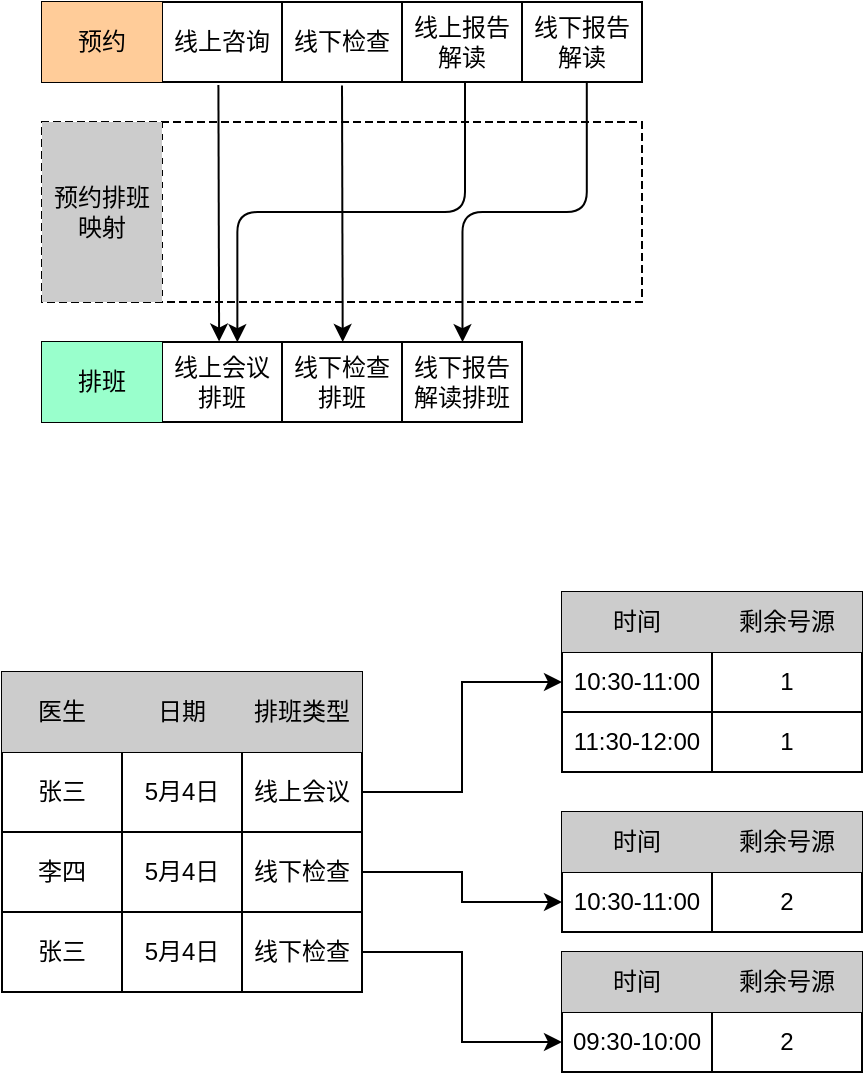 <mxfile version="21.6.2" type="github">
  <diagram name="第 1 页" id="iUtj2aXO2Zymg1x9wZ_V">
    <mxGraphModel dx="1306" dy="836" grid="1" gridSize="10" guides="1" tooltips="1" connect="1" arrows="1" fold="1" page="1" pageScale="1" pageWidth="827" pageHeight="1169" math="0" shadow="0">
      <root>
        <mxCell id="0" />
        <mxCell id="1" parent="0" />
        <mxCell id="aNzsU1oE7MEvzj8klkGJ-1" value="" style="shape=table;html=1;whiteSpace=wrap;startSize=0;container=1;collapsible=0;childLayout=tableLayout;dashed=1;" diagramCategory="misc" diagramName="Table1" vertex="1" parent="1">
          <mxGeometry x="80" y="110" width="300" height="90" as="geometry" />
        </mxCell>
        <mxCell id="aNzsU1oE7MEvzj8klkGJ-2" value="" style="shape=partialRectangle;html=1;whiteSpace=wrap;collapsible=0;dropTarget=0;pointerEvents=0;fillColor=none;top=0;left=0;bottom=0;right=0;points=[[0,0.5],[1,0.5]];portConstraint=eastwest;" vertex="1" parent="aNzsU1oE7MEvzj8klkGJ-1">
          <mxGeometry width="300" height="90" as="geometry" />
        </mxCell>
        <mxCell id="aNzsU1oE7MEvzj8klkGJ-3" value="预约排班映射" style="shape=partialRectangle;html=1;whiteSpace=wrap;connectable=0;fillColor=#CCCCCC;top=0;left=0;bottom=0;right=0;overflow=hidden;dashed=1;" vertex="1" parent="aNzsU1oE7MEvzj8klkGJ-2">
          <mxGeometry width="60" height="90" as="geometry">
            <mxRectangle width="60" height="90" as="alternateBounds" />
          </mxGeometry>
        </mxCell>
        <mxCell id="aNzsU1oE7MEvzj8klkGJ-4" value="" style="shape=partialRectangle;html=1;whiteSpace=wrap;connectable=0;fillColor=none;top=0;left=0;bottom=0;right=0;overflow=hidden;" vertex="1" parent="aNzsU1oE7MEvzj8klkGJ-2">
          <mxGeometry x="60" width="240" height="90" as="geometry">
            <mxRectangle width="240" height="90" as="alternateBounds" />
          </mxGeometry>
        </mxCell>
        <mxCell id="aNzsU1oE7MEvzj8klkGJ-5" value="" style="shape=table;html=1;whiteSpace=wrap;startSize=0;container=1;collapsible=0;childLayout=tableLayout;" diagramCategory="misc" diagramName="Table1" vertex="1" parent="1">
          <mxGeometry x="80" y="50" width="300" height="40" as="geometry" />
        </mxCell>
        <mxCell id="aNzsU1oE7MEvzj8klkGJ-6" value="" style="shape=partialRectangle;html=1;whiteSpace=wrap;collapsible=0;dropTarget=0;pointerEvents=0;fillColor=none;top=0;left=0;bottom=0;right=0;points=[[0,0.5],[1,0.5]];portConstraint=eastwest;" vertex="1" parent="aNzsU1oE7MEvzj8klkGJ-5">
          <mxGeometry width="300" height="40" as="geometry" />
        </mxCell>
        <mxCell id="aNzsU1oE7MEvzj8klkGJ-7" value="预约" style="shape=partialRectangle;html=1;whiteSpace=wrap;connectable=0;fillColor=#FFCC99;top=0;left=0;bottom=0;right=0;overflow=hidden;" vertex="1" parent="aNzsU1oE7MEvzj8klkGJ-6">
          <mxGeometry width="60" height="40" as="geometry">
            <mxRectangle width="60" height="40" as="alternateBounds" />
          </mxGeometry>
        </mxCell>
        <mxCell id="aNzsU1oE7MEvzj8klkGJ-8" value="线上咨询" style="shape=partialRectangle;html=1;whiteSpace=wrap;connectable=0;fillColor=none;top=0;left=0;bottom=0;right=0;overflow=hidden;" vertex="1" parent="aNzsU1oE7MEvzj8klkGJ-6">
          <mxGeometry x="60" width="60" height="40" as="geometry">
            <mxRectangle width="60" height="40" as="alternateBounds" />
          </mxGeometry>
        </mxCell>
        <mxCell id="aNzsU1oE7MEvzj8klkGJ-9" value="线下检查" style="shape=partialRectangle;html=1;whiteSpace=wrap;connectable=0;fillColor=none;top=0;left=0;bottom=0;right=0;overflow=hidden;" vertex="1" parent="aNzsU1oE7MEvzj8klkGJ-6">
          <mxGeometry x="120" width="60" height="40" as="geometry">
            <mxRectangle width="60" height="40" as="alternateBounds" />
          </mxGeometry>
        </mxCell>
        <mxCell id="aNzsU1oE7MEvzj8klkGJ-10" value="线上报告解读" style="shape=partialRectangle;html=1;whiteSpace=wrap;connectable=0;fillColor=none;top=0;left=0;bottom=0;right=0;overflow=hidden;" vertex="1" parent="aNzsU1oE7MEvzj8klkGJ-6">
          <mxGeometry x="180" width="60" height="40" as="geometry">
            <mxRectangle width="60" height="40" as="alternateBounds" />
          </mxGeometry>
        </mxCell>
        <mxCell id="aNzsU1oE7MEvzj8klkGJ-11" value="线下报告解读" style="shape=partialRectangle;html=1;whiteSpace=wrap;connectable=0;fillColor=none;top=0;left=0;bottom=0;right=0;overflow=hidden;" vertex="1" parent="aNzsU1oE7MEvzj8klkGJ-6">
          <mxGeometry x="240" width="60" height="40" as="geometry">
            <mxRectangle width="60" height="40" as="alternateBounds" />
          </mxGeometry>
        </mxCell>
        <mxCell id="aNzsU1oE7MEvzj8klkGJ-12" value="" style="shape=table;html=1;whiteSpace=wrap;startSize=0;container=1;collapsible=0;childLayout=tableLayout;" vertex="1" diagramCategory="misc" diagramName="Table1" parent="1">
          <mxGeometry x="80" y="220" width="240" height="40" as="geometry" />
        </mxCell>
        <mxCell id="aNzsU1oE7MEvzj8klkGJ-13" value="" style="shape=partialRectangle;html=1;whiteSpace=wrap;collapsible=0;dropTarget=0;pointerEvents=0;fillColor=none;top=0;left=0;bottom=0;right=0;points=[[0,0.5],[1,0.5]];portConstraint=eastwest;" vertex="1" parent="aNzsU1oE7MEvzj8klkGJ-12">
          <mxGeometry width="240" height="40" as="geometry" />
        </mxCell>
        <mxCell id="aNzsU1oE7MEvzj8klkGJ-14" value="排班" style="shape=partialRectangle;html=1;whiteSpace=wrap;connectable=0;fillColor=#99FFCC;top=0;left=0;bottom=0;right=0;overflow=hidden;" vertex="1" parent="aNzsU1oE7MEvzj8klkGJ-13">
          <mxGeometry width="60" height="40" as="geometry">
            <mxRectangle width="60" height="40" as="alternateBounds" />
          </mxGeometry>
        </mxCell>
        <mxCell id="aNzsU1oE7MEvzj8klkGJ-15" value="线上会议排班" style="shape=partialRectangle;html=1;whiteSpace=wrap;connectable=0;fillColor=none;top=0;left=0;bottom=0;right=0;overflow=hidden;" vertex="1" parent="aNzsU1oE7MEvzj8klkGJ-13">
          <mxGeometry x="60" width="60" height="40" as="geometry">
            <mxRectangle width="60" height="40" as="alternateBounds" />
          </mxGeometry>
        </mxCell>
        <mxCell id="aNzsU1oE7MEvzj8klkGJ-16" value="线下检查排班" style="shape=partialRectangle;html=1;whiteSpace=wrap;connectable=0;fillColor=none;top=0;left=0;bottom=0;right=0;overflow=hidden;" vertex="1" parent="aNzsU1oE7MEvzj8klkGJ-13">
          <mxGeometry x="120" width="60" height="40" as="geometry">
            <mxRectangle width="60" height="40" as="alternateBounds" />
          </mxGeometry>
        </mxCell>
        <mxCell id="aNzsU1oE7MEvzj8klkGJ-17" value="线下报告解读排班" style="shape=partialRectangle;html=1;whiteSpace=wrap;connectable=0;fillColor=none;top=0;left=0;bottom=0;right=0;overflow=hidden;" vertex="1" parent="aNzsU1oE7MEvzj8klkGJ-13">
          <mxGeometry x="180" width="60" height="40" as="geometry">
            <mxRectangle width="60" height="40" as="alternateBounds" />
          </mxGeometry>
        </mxCell>
        <mxCell id="aNzsU1oE7MEvzj8klkGJ-18" value="" style="endArrow=classic;html=1;exitX=0.294;exitY=1.037;exitDx=0;exitDy=0;exitPerimeter=0;entryX=0.369;entryY=-0.006;entryDx=0;entryDy=0;entryPerimeter=0;" edge="1" diagramCategory="general" diagramName="DirectionalConnector" parent="1" source="aNzsU1oE7MEvzj8klkGJ-6" target="aNzsU1oE7MEvzj8klkGJ-13">
          <mxGeometry width="50" height="50" relative="1" as="geometry">
            <mxPoint x="210" y="190" as="sourcePoint" />
            <mxPoint x="260" y="140" as="targetPoint" />
          </mxGeometry>
        </mxCell>
        <mxCell id="aNzsU1oE7MEvzj8klkGJ-19" value="" style="endArrow=classic;html=1;exitX=0.294;exitY=1.037;exitDx=0;exitDy=0;exitPerimeter=0;entryX=0.369;entryY=-0.006;entryDx=0;entryDy=0;entryPerimeter=0;" diagramCategory="general" diagramName="DirectionalConnector" edge="1" parent="1">
          <mxGeometry width="50" height="50" relative="1" as="geometry">
            <mxPoint x="230" y="91.72" as="sourcePoint" />
            <mxPoint x="230.36" y="220" as="targetPoint" />
          </mxGeometry>
        </mxCell>
        <mxCell id="aNzsU1oE7MEvzj8klkGJ-20" value="" style="edgeStyle=elbowEdgeStyle;elbow=vertical;endArrow=classic;html=1;entryX=0.407;entryY=0.003;entryDx=0;entryDy=0;entryPerimeter=0;exitX=0.705;exitY=0.991;exitDx=0;exitDy=0;exitPerimeter=0;" diagramName="VerticalElbow" diagramCategory="misc" edge="1" parent="1" source="aNzsU1oE7MEvzj8klkGJ-6" target="aNzsU1oE7MEvzj8klkGJ-13">
          <mxGeometry width="50" height="50" relative="1" as="geometry">
            <mxPoint x="350" y="90" as="sourcePoint" />
            <mxPoint x="200" y="210" as="targetPoint" />
          </mxGeometry>
        </mxCell>
        <mxCell id="aNzsU1oE7MEvzj8klkGJ-21" value="" style="edgeStyle=orthogonalEdgeStyle;rounded=0;orthogonalLoop=1;jettySize=auto;html=1;" edge="1" parent="1" source="aNzsU1oE7MEvzj8klkGJ-29" target="aNzsU1oE7MEvzj8klkGJ-41">
          <mxGeometry relative="1" as="geometry" />
        </mxCell>
        <mxCell id="aNzsU1oE7MEvzj8klkGJ-22" value="" style="edgeStyle=orthogonalEdgeStyle;rounded=0;orthogonalLoop=1;jettySize=auto;html=1;entryX=0;entryY=0.5;entryDx=0;entryDy=0;" edge="1" parent="1" source="aNzsU1oE7MEvzj8klkGJ-33" target="aNzsU1oE7MEvzj8klkGJ-55">
          <mxGeometry relative="1" as="geometry">
            <mxPoint x="409.991" y="515" as="targetPoint" />
          </mxGeometry>
        </mxCell>
        <mxCell id="aNzsU1oE7MEvzj8klkGJ-23" style="edgeStyle=orthogonalEdgeStyle;rounded=0;orthogonalLoop=1;jettySize=auto;html=1;exitX=1;exitY=0.5;exitDx=0;exitDy=0;entryX=0;entryY=0.75;entryDx=0;entryDy=0;" edge="1" parent="1" source="aNzsU1oE7MEvzj8klkGJ-37" target="aNzsU1oE7MEvzj8klkGJ-58">
          <mxGeometry relative="1" as="geometry" />
        </mxCell>
        <mxCell id="aNzsU1oE7MEvzj8klkGJ-24" value="" style="shape=table;html=1;whiteSpace=wrap;startSize=0;container=1;collapsible=0;childLayout=tableLayout;" vertex="1" diagramCategory="misc" diagramName="Table1" parent="1">
          <mxGeometry x="60" y="385" width="180" height="160" as="geometry" />
        </mxCell>
        <mxCell id="aNzsU1oE7MEvzj8klkGJ-25" value="" style="shape=partialRectangle;html=1;whiteSpace=wrap;collapsible=0;dropTarget=0;pointerEvents=0;fillColor=#CCCCCC;top=0;left=0;bottom=0;right=0;points=[[0,0.5],[1,0.5]];portConstraint=eastwest;" vertex="1" parent="aNzsU1oE7MEvzj8klkGJ-24">
          <mxGeometry width="180" height="40" as="geometry" />
        </mxCell>
        <mxCell id="aNzsU1oE7MEvzj8klkGJ-26" value="医生" style="shape=partialRectangle;html=1;whiteSpace=wrap;connectable=0;fillColor=none;top=0;left=0;bottom=0;right=0;overflow=hidden;" vertex="1" parent="aNzsU1oE7MEvzj8klkGJ-25">
          <mxGeometry width="60" height="40" as="geometry">
            <mxRectangle width="60" height="40" as="alternateBounds" />
          </mxGeometry>
        </mxCell>
        <mxCell id="aNzsU1oE7MEvzj8klkGJ-27" value="&lt;span style&gt;日期&lt;/span&gt;" style="shape=partialRectangle;html=1;whiteSpace=wrap;connectable=0;fillColor=none;top=0;left=0;bottom=0;right=0;overflow=hidden;" vertex="1" parent="aNzsU1oE7MEvzj8klkGJ-25">
          <mxGeometry x="60" width="60" height="40" as="geometry">
            <mxRectangle width="60" height="40" as="alternateBounds" />
          </mxGeometry>
        </mxCell>
        <mxCell id="aNzsU1oE7MEvzj8klkGJ-28" value="排班类型" style="shape=partialRectangle;html=1;whiteSpace=wrap;connectable=0;fillColor=none;top=0;left=0;bottom=0;right=0;overflow=hidden;" vertex="1" parent="aNzsU1oE7MEvzj8klkGJ-25">
          <mxGeometry x="120" width="60" height="40" as="geometry">
            <mxRectangle width="60" height="40" as="alternateBounds" />
          </mxGeometry>
        </mxCell>
        <mxCell id="aNzsU1oE7MEvzj8klkGJ-29" value="" style="shape=partialRectangle;html=1;whiteSpace=wrap;collapsible=0;dropTarget=0;pointerEvents=0;fillColor=none;top=0;left=0;bottom=0;right=0;points=[[0,0.5],[1,0.5]];portConstraint=eastwest;" vertex="1" parent="aNzsU1oE7MEvzj8klkGJ-24">
          <mxGeometry y="40" width="180" height="40" as="geometry" />
        </mxCell>
        <mxCell id="aNzsU1oE7MEvzj8klkGJ-30" value="张三" style="shape=partialRectangle;html=1;whiteSpace=wrap;connectable=0;fillColor=none;top=0;left=0;bottom=0;right=0;overflow=hidden;" vertex="1" parent="aNzsU1oE7MEvzj8klkGJ-29">
          <mxGeometry width="60" height="40" as="geometry">
            <mxRectangle width="60" height="40" as="alternateBounds" />
          </mxGeometry>
        </mxCell>
        <mxCell id="aNzsU1oE7MEvzj8klkGJ-31" value="5月4日" style="shape=partialRectangle;html=1;whiteSpace=wrap;connectable=0;fillColor=none;top=0;left=0;bottom=0;right=0;overflow=hidden;" vertex="1" parent="aNzsU1oE7MEvzj8klkGJ-29">
          <mxGeometry x="60" width="60" height="40" as="geometry">
            <mxRectangle width="60" height="40" as="alternateBounds" />
          </mxGeometry>
        </mxCell>
        <mxCell id="aNzsU1oE7MEvzj8klkGJ-32" value="线上会议" style="shape=partialRectangle;html=1;whiteSpace=wrap;connectable=0;fillColor=none;top=0;left=0;bottom=0;right=0;overflow=hidden;" vertex="1" parent="aNzsU1oE7MEvzj8klkGJ-29">
          <mxGeometry x="120" width="60" height="40" as="geometry">
            <mxRectangle width="60" height="40" as="alternateBounds" />
          </mxGeometry>
        </mxCell>
        <mxCell id="aNzsU1oE7MEvzj8klkGJ-33" value="" style="shape=partialRectangle;html=1;whiteSpace=wrap;collapsible=0;dropTarget=0;pointerEvents=0;fillColor=none;top=0;left=0;bottom=0;right=0;points=[[0,0.5],[1,0.5]];portConstraint=eastwest;" vertex="1" parent="aNzsU1oE7MEvzj8klkGJ-24">
          <mxGeometry y="80" width="180" height="40" as="geometry" />
        </mxCell>
        <mxCell id="aNzsU1oE7MEvzj8klkGJ-34" value="李四" style="shape=partialRectangle;html=1;whiteSpace=wrap;connectable=0;fillColor=none;top=0;left=0;bottom=0;right=0;overflow=hidden;" vertex="1" parent="aNzsU1oE7MEvzj8klkGJ-33">
          <mxGeometry width="60" height="40" as="geometry">
            <mxRectangle width="60" height="40" as="alternateBounds" />
          </mxGeometry>
        </mxCell>
        <mxCell id="aNzsU1oE7MEvzj8klkGJ-35" value="5月4日" style="shape=partialRectangle;html=1;whiteSpace=wrap;connectable=0;fillColor=none;top=0;left=0;bottom=0;right=0;overflow=hidden;" vertex="1" parent="aNzsU1oE7MEvzj8klkGJ-33">
          <mxGeometry x="60" width="60" height="40" as="geometry">
            <mxRectangle width="60" height="40" as="alternateBounds" />
          </mxGeometry>
        </mxCell>
        <mxCell id="aNzsU1oE7MEvzj8klkGJ-36" value="线下检查" style="shape=partialRectangle;html=1;whiteSpace=wrap;connectable=0;fillColor=none;top=0;left=0;bottom=0;right=0;overflow=hidden;" vertex="1" parent="aNzsU1oE7MEvzj8klkGJ-33">
          <mxGeometry x="120" width="60" height="40" as="geometry">
            <mxRectangle width="60" height="40" as="alternateBounds" />
          </mxGeometry>
        </mxCell>
        <mxCell id="aNzsU1oE7MEvzj8klkGJ-37" style="shape=partialRectangle;html=1;whiteSpace=wrap;collapsible=0;dropTarget=0;pointerEvents=0;fillColor=none;top=0;left=0;bottom=0;right=0;points=[[0,0.5],[1,0.5]];portConstraint=eastwest;" vertex="1" parent="aNzsU1oE7MEvzj8klkGJ-24">
          <mxGeometry y="120" width="180" height="40" as="geometry" />
        </mxCell>
        <mxCell id="aNzsU1oE7MEvzj8klkGJ-38" value="张三" style="shape=partialRectangle;html=1;whiteSpace=wrap;connectable=0;fillColor=none;top=0;left=0;bottom=0;right=0;overflow=hidden;" vertex="1" parent="aNzsU1oE7MEvzj8klkGJ-37">
          <mxGeometry width="60" height="40" as="geometry">
            <mxRectangle width="60" height="40" as="alternateBounds" />
          </mxGeometry>
        </mxCell>
        <mxCell id="aNzsU1oE7MEvzj8klkGJ-39" value="5月4日" style="shape=partialRectangle;html=1;whiteSpace=wrap;connectable=0;fillColor=none;top=0;left=0;bottom=0;right=0;overflow=hidden;" vertex="1" parent="aNzsU1oE7MEvzj8klkGJ-37">
          <mxGeometry x="60" width="60" height="40" as="geometry">
            <mxRectangle width="60" height="40" as="alternateBounds" />
          </mxGeometry>
        </mxCell>
        <mxCell id="aNzsU1oE7MEvzj8klkGJ-40" value="线下检查" style="shape=partialRectangle;html=1;whiteSpace=wrap;connectable=0;fillColor=none;top=0;left=0;bottom=0;right=0;overflow=hidden;" vertex="1" parent="aNzsU1oE7MEvzj8klkGJ-37">
          <mxGeometry x="120" width="60" height="40" as="geometry">
            <mxRectangle width="60" height="40" as="alternateBounds" />
          </mxGeometry>
        </mxCell>
        <mxCell id="aNzsU1oE7MEvzj8klkGJ-41" value="" style="shape=table;html=1;whiteSpace=wrap;startSize=0;container=1;collapsible=0;childLayout=tableLayout;" vertex="1" diagramCategory="misc" diagramName="Table1" parent="1">
          <mxGeometry x="340" y="345" width="150" height="90" as="geometry" />
        </mxCell>
        <mxCell id="aNzsU1oE7MEvzj8klkGJ-42" value="" style="shape=partialRectangle;html=1;whiteSpace=wrap;collapsible=0;dropTarget=0;pointerEvents=0;fillColor=#CCCCCC;top=0;left=0;bottom=0;right=0;points=[[0,0.5],[1,0.5]];portConstraint=eastwest;" vertex="1" parent="aNzsU1oE7MEvzj8klkGJ-41">
          <mxGeometry width="150" height="30" as="geometry" />
        </mxCell>
        <mxCell id="aNzsU1oE7MEvzj8klkGJ-43" value="&lt;span style&gt;时间&lt;/span&gt;" style="shape=partialRectangle;html=1;whiteSpace=wrap;connectable=0;fillColor=none;top=0;left=0;bottom=0;right=0;overflow=hidden;" vertex="1" parent="aNzsU1oE7MEvzj8klkGJ-42">
          <mxGeometry width="75" height="30" as="geometry">
            <mxRectangle width="75" height="30" as="alternateBounds" />
          </mxGeometry>
        </mxCell>
        <mxCell id="aNzsU1oE7MEvzj8klkGJ-44" value="剩余号源" style="shape=partialRectangle;html=1;whiteSpace=wrap;connectable=0;fillColor=none;top=0;left=0;bottom=0;right=0;overflow=hidden;" vertex="1" parent="aNzsU1oE7MEvzj8klkGJ-42">
          <mxGeometry x="75" width="75" height="30" as="geometry">
            <mxRectangle width="75" height="30" as="alternateBounds" />
          </mxGeometry>
        </mxCell>
        <mxCell id="aNzsU1oE7MEvzj8klkGJ-45" value="" style="shape=partialRectangle;html=1;whiteSpace=wrap;collapsible=0;dropTarget=0;pointerEvents=0;fillColor=none;top=0;left=0;bottom=0;right=0;points=[[0,0.5],[1,0.5]];portConstraint=eastwest;" vertex="1" parent="aNzsU1oE7MEvzj8klkGJ-41">
          <mxGeometry y="30" width="150" height="30" as="geometry" />
        </mxCell>
        <mxCell id="aNzsU1oE7MEvzj8klkGJ-46" value="10:30-11:00" style="shape=partialRectangle;html=1;whiteSpace=wrap;connectable=0;fillColor=none;top=0;left=0;bottom=0;right=0;overflow=hidden;" vertex="1" parent="aNzsU1oE7MEvzj8klkGJ-45">
          <mxGeometry width="75" height="30" as="geometry">
            <mxRectangle width="75" height="30" as="alternateBounds" />
          </mxGeometry>
        </mxCell>
        <mxCell id="aNzsU1oE7MEvzj8klkGJ-47" value="1" style="shape=partialRectangle;html=1;whiteSpace=wrap;connectable=0;fillColor=none;top=0;left=0;bottom=0;right=0;overflow=hidden;" vertex="1" parent="aNzsU1oE7MEvzj8klkGJ-45">
          <mxGeometry x="75" width="75" height="30" as="geometry">
            <mxRectangle width="75" height="30" as="alternateBounds" />
          </mxGeometry>
        </mxCell>
        <mxCell id="aNzsU1oE7MEvzj8klkGJ-48" value="" style="shape=partialRectangle;html=1;whiteSpace=wrap;collapsible=0;dropTarget=0;pointerEvents=0;fillColor=none;top=0;left=0;bottom=0;right=0;points=[[0,0.5],[1,0.5]];portConstraint=eastwest;" vertex="1" parent="aNzsU1oE7MEvzj8klkGJ-41">
          <mxGeometry y="60" width="150" height="30" as="geometry" />
        </mxCell>
        <mxCell id="aNzsU1oE7MEvzj8klkGJ-49" value="11:30-12:00" style="shape=partialRectangle;html=1;whiteSpace=wrap;connectable=0;fillColor=none;top=0;left=0;bottom=0;right=0;overflow=hidden;" vertex="1" parent="aNzsU1oE7MEvzj8klkGJ-48">
          <mxGeometry width="75" height="30" as="geometry">
            <mxRectangle width="75" height="30" as="alternateBounds" />
          </mxGeometry>
        </mxCell>
        <mxCell id="aNzsU1oE7MEvzj8klkGJ-50" value="1" style="shape=partialRectangle;html=1;whiteSpace=wrap;connectable=0;fillColor=none;top=0;left=0;bottom=0;right=0;overflow=hidden;" vertex="1" parent="aNzsU1oE7MEvzj8klkGJ-48">
          <mxGeometry x="75" width="75" height="30" as="geometry">
            <mxRectangle width="75" height="30" as="alternateBounds" />
          </mxGeometry>
        </mxCell>
        <mxCell id="aNzsU1oE7MEvzj8klkGJ-51" value="" style="shape=table;html=1;whiteSpace=wrap;startSize=0;container=1;collapsible=0;childLayout=tableLayout;" diagramName="Table1" vertex="1" diagramCategory="misc" parent="1">
          <mxGeometry x="340" y="455" width="150" height="60" as="geometry" />
        </mxCell>
        <mxCell id="aNzsU1oE7MEvzj8klkGJ-52" value="" style="shape=partialRectangle;html=1;whiteSpace=wrap;collapsible=0;dropTarget=0;pointerEvents=0;fillColor=#CCCCCC;top=0;left=0;bottom=0;right=0;points=[[0,0.5],[1,0.5]];portConstraint=eastwest;" vertex="1" parent="aNzsU1oE7MEvzj8klkGJ-51">
          <mxGeometry width="150" height="30" as="geometry" />
        </mxCell>
        <mxCell id="aNzsU1oE7MEvzj8klkGJ-53" value="&lt;span style&gt;时间&lt;/span&gt;" style="shape=partialRectangle;html=1;whiteSpace=wrap;connectable=0;fillColor=none;top=0;left=0;bottom=0;right=0;overflow=hidden;" vertex="1" parent="aNzsU1oE7MEvzj8klkGJ-52">
          <mxGeometry width="75" height="30" as="geometry">
            <mxRectangle width="75" height="30" as="alternateBounds" />
          </mxGeometry>
        </mxCell>
        <mxCell id="aNzsU1oE7MEvzj8klkGJ-54" value="剩余号源" style="shape=partialRectangle;html=1;whiteSpace=wrap;connectable=0;fillColor=none;top=0;left=0;bottom=0;right=0;overflow=hidden;" vertex="1" parent="aNzsU1oE7MEvzj8klkGJ-52">
          <mxGeometry x="75" width="75" height="30" as="geometry">
            <mxRectangle width="75" height="30" as="alternateBounds" />
          </mxGeometry>
        </mxCell>
        <mxCell id="aNzsU1oE7MEvzj8klkGJ-55" value="" style="shape=partialRectangle;html=1;whiteSpace=wrap;collapsible=0;dropTarget=0;pointerEvents=0;fillColor=none;top=0;left=0;bottom=0;right=0;points=[[0,0.5],[1,0.5]];portConstraint=eastwest;" vertex="1" parent="aNzsU1oE7MEvzj8klkGJ-51">
          <mxGeometry y="30" width="150" height="30" as="geometry" />
        </mxCell>
        <mxCell id="aNzsU1oE7MEvzj8klkGJ-56" value="10:30-11:00" style="shape=partialRectangle;html=1;whiteSpace=wrap;connectable=0;fillColor=none;top=0;left=0;bottom=0;right=0;overflow=hidden;" vertex="1" parent="aNzsU1oE7MEvzj8klkGJ-55">
          <mxGeometry width="75" height="30" as="geometry">
            <mxRectangle width="75" height="30" as="alternateBounds" />
          </mxGeometry>
        </mxCell>
        <mxCell id="aNzsU1oE7MEvzj8klkGJ-57" value="2" style="shape=partialRectangle;html=1;whiteSpace=wrap;connectable=0;fillColor=none;top=0;left=0;bottom=0;right=0;overflow=hidden;" vertex="1" parent="aNzsU1oE7MEvzj8klkGJ-55">
          <mxGeometry x="75" width="75" height="30" as="geometry">
            <mxRectangle width="75" height="30" as="alternateBounds" />
          </mxGeometry>
        </mxCell>
        <mxCell id="aNzsU1oE7MEvzj8klkGJ-58" value="" style="shape=table;html=1;whiteSpace=wrap;startSize=0;container=1;collapsible=0;childLayout=tableLayout;" diagramCategory="misc" diagramName="Table1" vertex="1" parent="1">
          <mxGeometry x="340" y="525" width="150" height="60" as="geometry" />
        </mxCell>
        <mxCell id="aNzsU1oE7MEvzj8klkGJ-59" value="" style="shape=partialRectangle;html=1;whiteSpace=wrap;collapsible=0;dropTarget=0;pointerEvents=0;fillColor=#CCCCCC;top=0;left=0;bottom=0;right=0;points=[[0,0.5],[1,0.5]];portConstraint=eastwest;" vertex="1" parent="aNzsU1oE7MEvzj8klkGJ-58">
          <mxGeometry width="150" height="30" as="geometry" />
        </mxCell>
        <mxCell id="aNzsU1oE7MEvzj8klkGJ-60" value="&lt;span style&gt;时间&lt;/span&gt;" style="shape=partialRectangle;html=1;whiteSpace=wrap;connectable=0;fillColor=none;top=0;left=0;bottom=0;right=0;overflow=hidden;" vertex="1" parent="aNzsU1oE7MEvzj8klkGJ-59">
          <mxGeometry width="75" height="30" as="geometry">
            <mxRectangle width="75" height="30" as="alternateBounds" />
          </mxGeometry>
        </mxCell>
        <mxCell id="aNzsU1oE7MEvzj8klkGJ-61" value="剩余号源" style="shape=partialRectangle;html=1;whiteSpace=wrap;connectable=0;fillColor=none;top=0;left=0;bottom=0;right=0;overflow=hidden;" vertex="1" parent="aNzsU1oE7MEvzj8klkGJ-59">
          <mxGeometry x="75" width="75" height="30" as="geometry">
            <mxRectangle width="75" height="30" as="alternateBounds" />
          </mxGeometry>
        </mxCell>
        <mxCell id="aNzsU1oE7MEvzj8klkGJ-62" value="" style="shape=partialRectangle;html=1;whiteSpace=wrap;collapsible=0;dropTarget=0;pointerEvents=0;fillColor=none;top=0;left=0;bottom=0;right=0;points=[[0,0.5],[1,0.5]];portConstraint=eastwest;" vertex="1" parent="aNzsU1oE7MEvzj8klkGJ-58">
          <mxGeometry y="30" width="150" height="30" as="geometry" />
        </mxCell>
        <mxCell id="aNzsU1oE7MEvzj8klkGJ-63" value="09:30-10:00" style="shape=partialRectangle;html=1;whiteSpace=wrap;connectable=0;fillColor=none;top=0;left=0;bottom=0;right=0;overflow=hidden;" vertex="1" parent="aNzsU1oE7MEvzj8klkGJ-62">
          <mxGeometry width="75" height="30" as="geometry">
            <mxRectangle width="75" height="30" as="alternateBounds" />
          </mxGeometry>
        </mxCell>
        <mxCell id="aNzsU1oE7MEvzj8klkGJ-64" value="2" style="shape=partialRectangle;html=1;whiteSpace=wrap;connectable=0;fillColor=none;top=0;left=0;bottom=0;right=0;overflow=hidden;" vertex="1" parent="aNzsU1oE7MEvzj8klkGJ-62">
          <mxGeometry x="75" width="75" height="30" as="geometry">
            <mxRectangle width="75" height="30" as="alternateBounds" />
          </mxGeometry>
        </mxCell>
        <mxCell id="aNzsU1oE7MEvzj8klkGJ-65" value="" style="edgeStyle=elbowEdgeStyle;elbow=vertical;endArrow=classic;html=1;entryX=0.876;entryY=0.002;entryDx=0;entryDy=0;entryPerimeter=0;exitX=0.908;exitY=1.001;exitDx=0;exitDy=0;exitPerimeter=0;" diagramCategory="misc" diagramName="VerticalElbow" edge="1" parent="1" source="aNzsU1oE7MEvzj8klkGJ-6" target="aNzsU1oE7MEvzj8klkGJ-13">
          <mxGeometry width="50" height="50" relative="1" as="geometry">
            <mxPoint x="320" y="100" as="sourcePoint" />
            <mxPoint x="270" y="150" as="targetPoint" />
          </mxGeometry>
        </mxCell>
      </root>
    </mxGraphModel>
  </diagram>
</mxfile>
